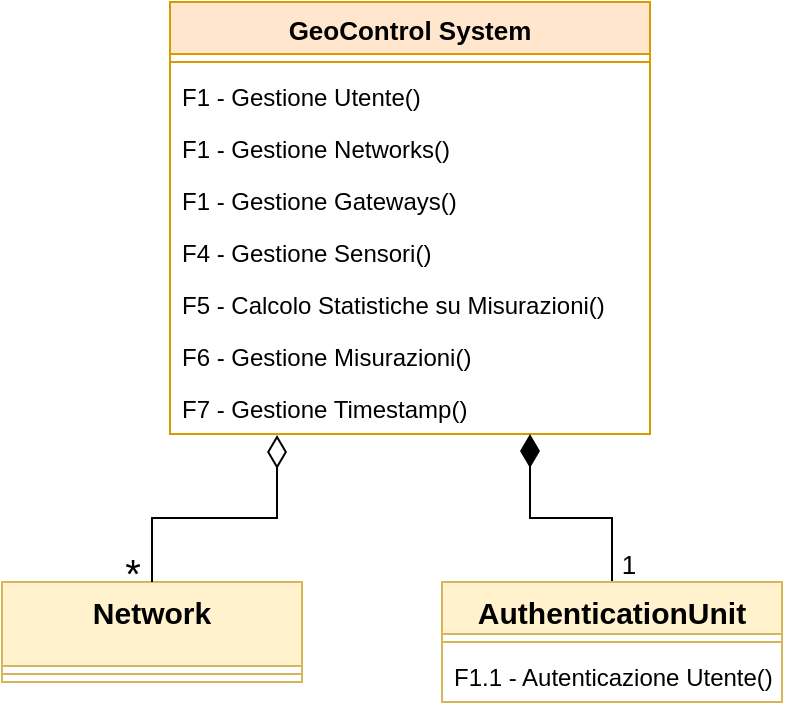 <mxfile version="26.2.10">
  <diagram name="Pagina-1" id="XweRrchZlzHdwGBjcnOo">
    <mxGraphModel dx="1368" dy="735" grid="1" gridSize="10" guides="1" tooltips="1" connect="1" arrows="1" fold="1" page="1" pageScale="1" pageWidth="827" pageHeight="1169" math="0" shadow="0">
      <root>
        <mxCell id="0" />
        <mxCell id="1" parent="0" />
        <mxCell id="3EvFpAk09WJAJGFBPIst-3" value="&lt;font style=&quot;font-size: 15px;&quot;&gt;Network&lt;/font&gt;" style="swimlane;fontStyle=1;align=center;verticalAlign=top;childLayout=stackLayout;horizontal=1;startSize=42;horizontalStack=0;resizeParent=1;resizeParentMax=0;resizeLast=0;collapsible=1;marginBottom=0;whiteSpace=wrap;html=1;fillColor=#fff2cc;strokeColor=#d6b656;" vertex="1" parent="1">
          <mxGeometry x="210" y="310" width="150" height="50" as="geometry" />
        </mxCell>
        <mxCell id="3EvFpAk09WJAJGFBPIst-4" value="" style="line;strokeWidth=1;fillColor=none;align=left;verticalAlign=middle;spacingTop=-1;spacingLeft=3;spacingRight=3;rotatable=0;labelPosition=right;points=[];portConstraint=eastwest;strokeColor=inherit;" vertex="1" parent="3EvFpAk09WJAJGFBPIst-3">
          <mxGeometry y="42" width="150" height="8" as="geometry" />
        </mxCell>
        <mxCell id="3EvFpAk09WJAJGFBPIst-11" value="&lt;font style=&quot;font-size: 13px;&quot;&gt;GeoControl System&lt;/font&gt;" style="swimlane;fontStyle=1;align=center;verticalAlign=top;childLayout=stackLayout;horizontal=1;startSize=26;horizontalStack=0;resizeParent=1;resizeParentMax=0;resizeLast=0;collapsible=1;marginBottom=0;whiteSpace=wrap;html=1;fillColor=#ffe6cc;strokeColor=#d79b00;" vertex="1" parent="1">
          <mxGeometry x="294" y="20" width="240" height="216" as="geometry" />
        </mxCell>
        <mxCell id="3EvFpAk09WJAJGFBPIst-13" value="" style="line;strokeWidth=1;fillColor=none;align=left;verticalAlign=middle;spacingTop=-1;spacingLeft=3;spacingRight=3;rotatable=0;labelPosition=right;points=[];portConstraint=eastwest;strokeColor=inherit;" vertex="1" parent="3EvFpAk09WJAJGFBPIst-11">
          <mxGeometry y="26" width="240" height="8" as="geometry" />
        </mxCell>
        <mxCell id="3EvFpAk09WJAJGFBPIst-14" value="F1 - Gestione Utente()" style="text;strokeColor=none;fillColor=none;align=left;verticalAlign=top;spacingLeft=4;spacingRight=4;overflow=hidden;rotatable=0;points=[[0,0.5],[1,0.5]];portConstraint=eastwest;whiteSpace=wrap;html=1;" vertex="1" parent="3EvFpAk09WJAJGFBPIst-11">
          <mxGeometry y="34" width="240" height="26" as="geometry" />
        </mxCell>
        <mxCell id="3EvFpAk09WJAJGFBPIst-15" value="F1 - Gestione Networks()" style="text;strokeColor=none;fillColor=none;align=left;verticalAlign=top;spacingLeft=4;spacingRight=4;overflow=hidden;rotatable=0;points=[[0,0.5],[1,0.5]];portConstraint=eastwest;whiteSpace=wrap;html=1;" vertex="1" parent="3EvFpAk09WJAJGFBPIst-11">
          <mxGeometry y="60" width="240" height="26" as="geometry" />
        </mxCell>
        <mxCell id="3EvFpAk09WJAJGFBPIst-16" value="F1 - Gestione Gateways()" style="text;strokeColor=none;fillColor=none;align=left;verticalAlign=top;spacingLeft=4;spacingRight=4;overflow=hidden;rotatable=0;points=[[0,0.5],[1,0.5]];portConstraint=eastwest;whiteSpace=wrap;html=1;" vertex="1" parent="3EvFpAk09WJAJGFBPIst-11">
          <mxGeometry y="86" width="240" height="26" as="geometry" />
        </mxCell>
        <mxCell id="3EvFpAk09WJAJGFBPIst-17" value="F4 - Gestione Sensori()" style="text;strokeColor=none;fillColor=none;align=left;verticalAlign=top;spacingLeft=4;spacingRight=4;overflow=hidden;rotatable=0;points=[[0,0.5],[1,0.5]];portConstraint=eastwest;whiteSpace=wrap;html=1;" vertex="1" parent="3EvFpAk09WJAJGFBPIst-11">
          <mxGeometry y="112" width="240" height="26" as="geometry" />
        </mxCell>
        <mxCell id="3EvFpAk09WJAJGFBPIst-18" value="F5 -&amp;nbsp;Calcolo Statistiche su Misurazioni()" style="text;strokeColor=none;fillColor=none;align=left;verticalAlign=top;spacingLeft=4;spacingRight=4;overflow=hidden;rotatable=0;points=[[0,0.5],[1,0.5]];portConstraint=eastwest;whiteSpace=wrap;html=1;" vertex="1" parent="3EvFpAk09WJAJGFBPIst-11">
          <mxGeometry y="138" width="240" height="26" as="geometry" />
        </mxCell>
        <mxCell id="3EvFpAk09WJAJGFBPIst-19" value="F6 - Gestione Misurazioni()" style="text;strokeColor=none;fillColor=none;align=left;verticalAlign=top;spacingLeft=4;spacingRight=4;overflow=hidden;rotatable=0;points=[[0,0.5],[1,0.5]];portConstraint=eastwest;whiteSpace=wrap;html=1;" vertex="1" parent="3EvFpAk09WJAJGFBPIst-11">
          <mxGeometry y="164" width="240" height="26" as="geometry" />
        </mxCell>
        <mxCell id="3EvFpAk09WJAJGFBPIst-20" value="F7 - Gestione Timestamp()" style="text;strokeColor=none;fillColor=none;align=left;verticalAlign=top;spacingLeft=4;spacingRight=4;overflow=hidden;rotatable=0;points=[[0,0.5],[1,0.5]];portConstraint=eastwest;whiteSpace=wrap;html=1;" vertex="1" parent="3EvFpAk09WJAJGFBPIst-11">
          <mxGeometry y="190" width="240" height="26" as="geometry" />
        </mxCell>
        <mxCell id="3EvFpAk09WJAJGFBPIst-32" style="edgeStyle=orthogonalEdgeStyle;rounded=0;orthogonalLoop=1;jettySize=auto;html=1;entryX=0.75;entryY=1;entryDx=0;entryDy=0;endArrow=diamondThin;endFill=1;endSize=14;" edge="1" parent="1" source="3EvFpAk09WJAJGFBPIst-22" target="3EvFpAk09WJAJGFBPIst-11">
          <mxGeometry relative="1" as="geometry" />
        </mxCell>
        <mxCell id="3EvFpAk09WJAJGFBPIst-22" value="&lt;font style=&quot;font-size: 15px;&quot;&gt;AuthenticationUnit&lt;/font&gt;" style="swimlane;fontStyle=1;align=center;verticalAlign=top;childLayout=stackLayout;horizontal=1;startSize=26;horizontalStack=0;resizeParent=1;resizeParentMax=0;resizeLast=0;collapsible=1;marginBottom=0;whiteSpace=wrap;html=1;fillColor=#fff2cc;strokeColor=#d6b656;" vertex="1" parent="1">
          <mxGeometry x="430" y="310" width="170" height="60" as="geometry" />
        </mxCell>
        <mxCell id="3EvFpAk09WJAJGFBPIst-23" value="" style="line;strokeWidth=1;fillColor=none;align=left;verticalAlign=middle;spacingTop=-1;spacingLeft=3;spacingRight=3;rotatable=0;labelPosition=right;points=[];portConstraint=eastwest;strokeColor=inherit;" vertex="1" parent="3EvFpAk09WJAJGFBPIst-22">
          <mxGeometry y="26" width="170" height="8" as="geometry" />
        </mxCell>
        <mxCell id="3EvFpAk09WJAJGFBPIst-24" value="F1.1 - Autenticazione Utente()" style="text;strokeColor=none;fillColor=none;align=left;verticalAlign=top;spacingLeft=4;spacingRight=4;overflow=hidden;rotatable=0;points=[[0,0.5],[1,0.5]];portConstraint=eastwest;whiteSpace=wrap;html=1;" vertex="1" parent="3EvFpAk09WJAJGFBPIst-22">
          <mxGeometry y="34" width="170" height="26" as="geometry" />
        </mxCell>
        <mxCell id="3EvFpAk09WJAJGFBPIst-31" style="edgeStyle=orthogonalEdgeStyle;rounded=0;orthogonalLoop=1;jettySize=auto;html=1;entryX=0.223;entryY=1.019;entryDx=0;entryDy=0;entryPerimeter=0;endArrow=diamondThin;endFill=0;endSize=14;" edge="1" parent="1" source="3EvFpAk09WJAJGFBPIst-3" target="3EvFpAk09WJAJGFBPIst-20">
          <mxGeometry relative="1" as="geometry" />
        </mxCell>
        <mxCell id="3EvFpAk09WJAJGFBPIst-33" value="&lt;font style=&quot;font-size: 20px;&quot;&gt;*&lt;/font&gt;" style="text;html=1;align=center;verticalAlign=middle;resizable=0;points=[];autosize=1;strokeColor=none;fillColor=none;" vertex="1" parent="1">
          <mxGeometry x="260" y="285" width="30" height="40" as="geometry" />
        </mxCell>
        <mxCell id="3EvFpAk09WJAJGFBPIst-34" value="&lt;font style=&quot;font-size: 13px;&quot;&gt;1&lt;/font&gt;" style="text;html=1;align=center;verticalAlign=middle;resizable=0;points=[];autosize=1;strokeColor=none;fillColor=none;" vertex="1" parent="1">
          <mxGeometry x="508" y="286" width="30" height="30" as="geometry" />
        </mxCell>
      </root>
    </mxGraphModel>
  </diagram>
</mxfile>
